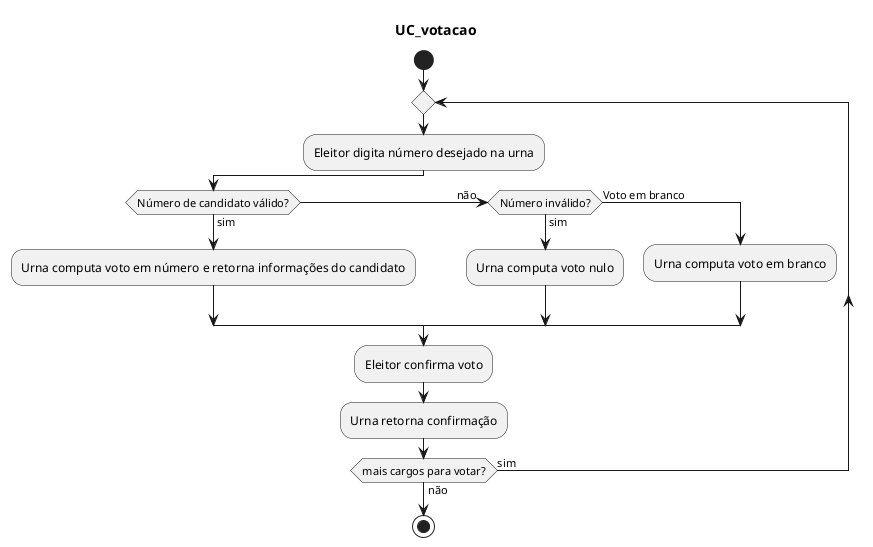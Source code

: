 @startuml
title UC_votacao
start
repeat
  :Eleitor digita número desejado na urna;
  if (Número de candidato válido?) then (sim)
    :Urna computa voto em número e retorna informações do candidato;
  (não    ) elseif (Número inválido?) then (sim)
    :Urna computa voto nulo;
  else (Voto em branco)
    :Urna computa voto em branco;
  endif
  :Eleitor confirma voto;
  :Urna retorna confirmação;
repeat while (mais cargos para votar?)  is (sim) not (não)
stop

@enduml